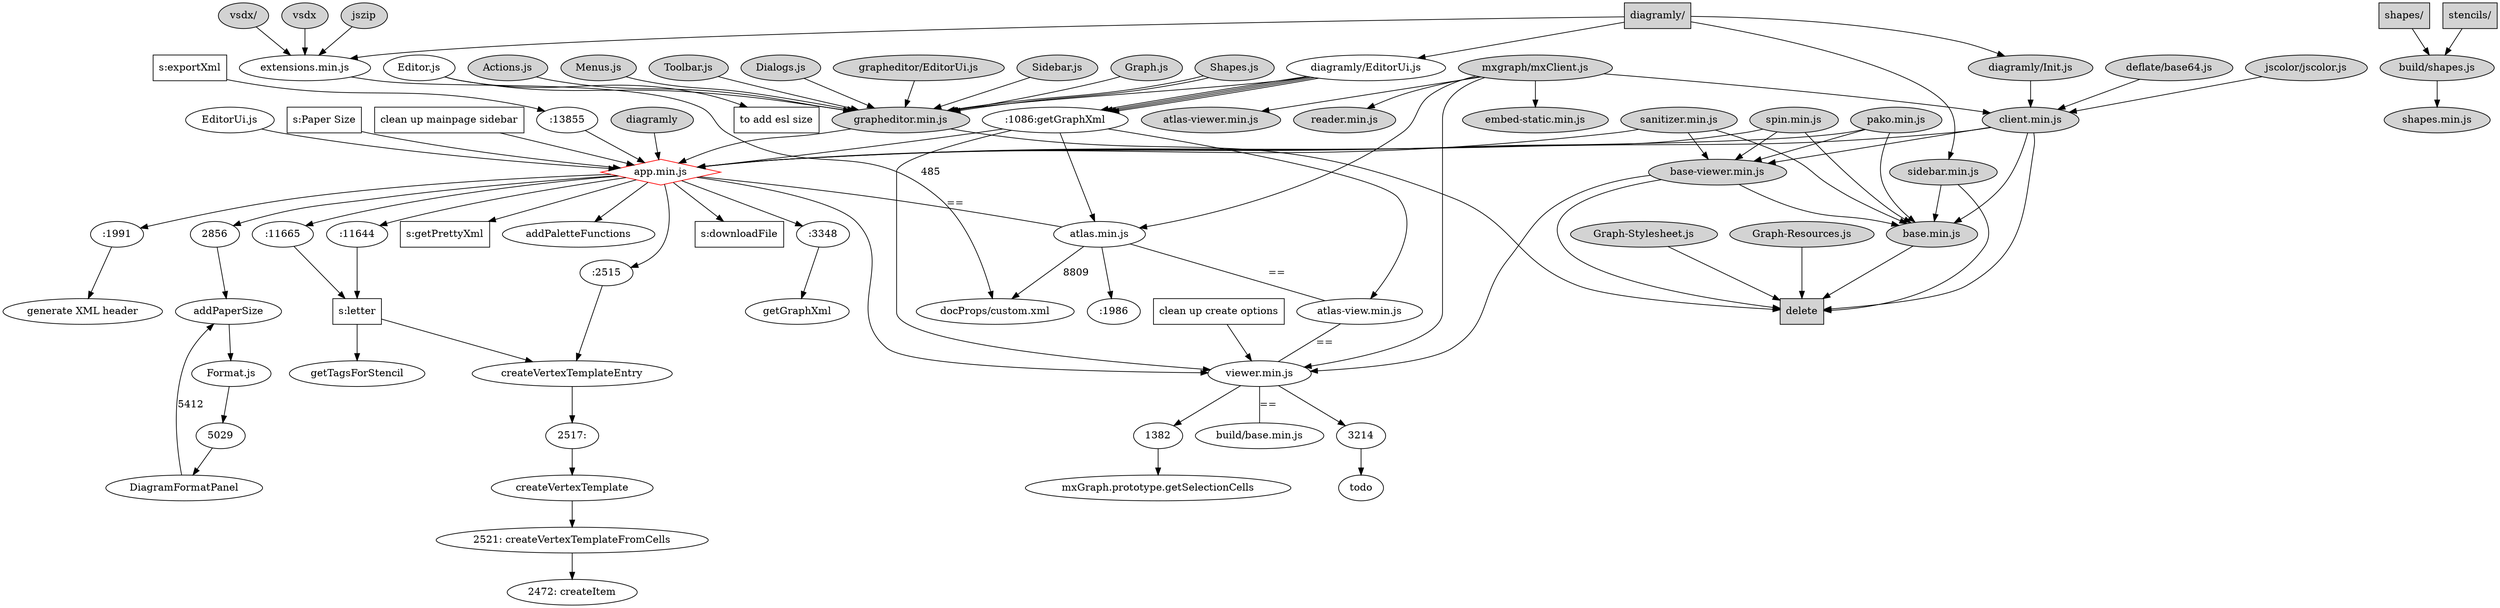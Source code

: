 digraph drawIo{
subgraph callFunction{
//s: search 
"diagramly/EditorUi.js"->":1086:getGraphXml" -> "app.min.js" -> 
"viewer.min.js"->"1382"-> "mxGraph.prototype.getSelectionCells";

"diagramly/EditorUi.js"->":1086:getGraphXml" -> "atlas.min.js" -> ":1986";
"s:letter" [shape = box];

"app.min.js" -> ":11644"-> "s:letter" -> "getTagsForStencil";
"app.min.js" ->":11665"-> "s:letter" -> "createVertexTemplateEntry";
"s:downloadFile" [shape = box];
"EditorUi.js" -> "app.min.js" ->"s:downloadFile" ;
"app.min.js" -> ":2515" -> "createVertexTemplateEntry" -> "2517:" -> "createVertexTemplate" -> "2521: createVertexTemplateFromCells" -> "2472: createItem";
//"app.min.js" -> ":2031" -> "A1 (594 mm x 841 mm)";
//"atlas.min.js" -> ":2032" -> "A1 (594 mm x 841 mm)";
"diagramly/EditorUi.js"->":1086:getGraphXml" -> "atlas-view.min.js";
"diagramly/EditorUi.js"->":1086:getGraphXml" -> "viewer.min.js";

"app.min.js" -> "atlas.min.js" -> "atlas-view.min.js" -> "viewer.min.js" ->
"build/base.min.js"[label = "==", arrowhead="none" ];

"s:Paper Size" [shape = box];
"s:Paper Size" -> "app.min.js" -> "2856" -> "addPaperSize";
"addPaperSize" -> "Format.js" -> "5029" -> "DiagramFormatPanel";
"DiagramFormatPanel" -> "addPaperSize" [label= "5412" ];
"atlas.min.js"  -> "docProps/custom.xml" [label = "8809" ];
"extensions.min.js" -> "docProps/custom.xml" [label = "485"]; 
"to add esl size" [shape = box];
"Editor.js" -> "to add esl size";

"app.min.js" [shape = diamond; color=red ];
"app.min.js" -> ":3348" ->"getGraphXml"; 
"app.min.js" -> ":1991" ->"generate XML header"; 
"app.min.js" -> "s:getPrettyXml";
"s:getPrettyXml"[shape = box];
"s:exportXml" [shape = box];

"s:exportXml" -> ":13855" -> "app.min.js";
"clean up create options" [shape = box];
"clean up create options" -> "viewer.min.js" -> 3214 -> "todo";

"clean up mainpage sidebar" [shape = box];
"clean up mainpage sidebar" -> "app.min.js" -> "addPaletteFunctions";
//"app.html" -> "first page"
}

subgraph buildXml{
node [style=filled];
"delete" [shape = box];
"shapes/" -> "build/shapes.js" -> "shapes.min.js";
"shapes/"  [shape = box];
"stencils/"  [shape = box];
"stencils/" -> "build/shapes.js";
"Editor.js"->"grapheditor.min.js";
"diagramly/" [shape = box];
"diagramly/EditorUi.js"->"grapheditor.min.js";
"grapheditor/EditorUi.js"->"grapheditor.min.js";
"Sidebar.js"->"grapheditor.min.js";
"Graph.js"->"grapheditor.min.js";
"Shapes.js"->"grapheditor.min.js";
"Shapes.js"->"grapheditor.min.js";
"Actions.js"->"grapheditor.min.js";
"Menus.js"->"grapheditor.min.js";
"Toolbar.js"->"grapheditor.min.js";
"Dialogs.js"->"grapheditor.min.js";
"diagramly/"->"sidebar.min.js";
"diagramly/"-> "diagramly/EditorUi.js";
"diagramly/"-> "diagramly/Init.js";
"diagramly/"->"extensions.min.js";
"vsdx/"->"extensions.min.js";
"deflate/base64.js"->"client.min.js";
"diagramly/Init.js"->"client.min.js";
"mxgraph/mxClient.js"->"client.min.js";
"mxgraph/mxClient.js"-> "atlas.min.js";
"mxgraph/mxClient.js"-> "atlas-viewer.min.js";
"mxgraph/mxClient.js"-> "reader.min.js";
"mxgraph/mxClient.js"-> "viewer.min.js";
"mxgraph/mxClient.js"-> "embed-static.min.js";
"jscolor/jscolor.js"->"client.min.js";

"spin.min.js"->"base-viewer.min.js";
"sanitizer.min.js"->"base-viewer.min.js";
"pako.min.js"->"base-viewer.min.js";
"client.min.js"->"base-viewer.min.js";
"base-viewer.min.js"->"viewer.min.js";

"spin.min.js"->"base.min.js";
"sanitizer.min.js"->"base.min.js";
"pako.min.js"->"base.min.js";
"client.min.js"->"base.min.js";
"base-viewer.min.js"-> "base.min.js";
"sidebar.min.js"-> "base.min.js";
"vsdx"->"extensions.min.js";
"jszip"->"extensions.min.js";
"Graph-Stylesheet.js"->"delete";
"Graph-Resources.js"->"delete";
"grapheditor.min.js"->"delete";
"sidebar.min.js"->"delete";
"client.min.js"->"delete";
"diagramly"->"app.min.js";
"base.min.js"->"delete";
"base-viewer.min.js"->"delete";
"spin.min.js"->"app.min.js";
"sanitizer.min.js"->"app.min.js";
"pako.min.js"->"app.min.js";
"client.min.js"->"app.min.js";
"grapheditor.min.js"->"app.min.js";
label = "ant build xml";
color=blue
}
}
